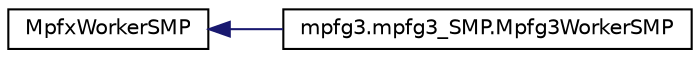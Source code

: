 digraph G
{
  edge [fontname="Helvetica",fontsize="10",labelfontname="Helvetica",labelfontsize="10"];
  node [fontname="Helvetica",fontsize="10",shape=record];
  rankdir=LR;
  Node1 [label="MpfxWorkerSMP",height=0.2,width=0.4,color="black", fillcolor="white", style="filled",URL="$classMpfxWorkerSMP.html"];
  Node1 -> Node2 [dir=back,color="midnightblue",fontsize="10",style="solid",fontname="Helvetica"];
  Node2 [label="mpfg3.mpfg3_SMP.Mpfg3WorkerSMP",height=0.2,width=0.4,color="black", fillcolor="white", style="filled",URL="$classmpfg3_1_1mpfg3__SMP_1_1Mpfg3WorkerSMP.html"];
}
